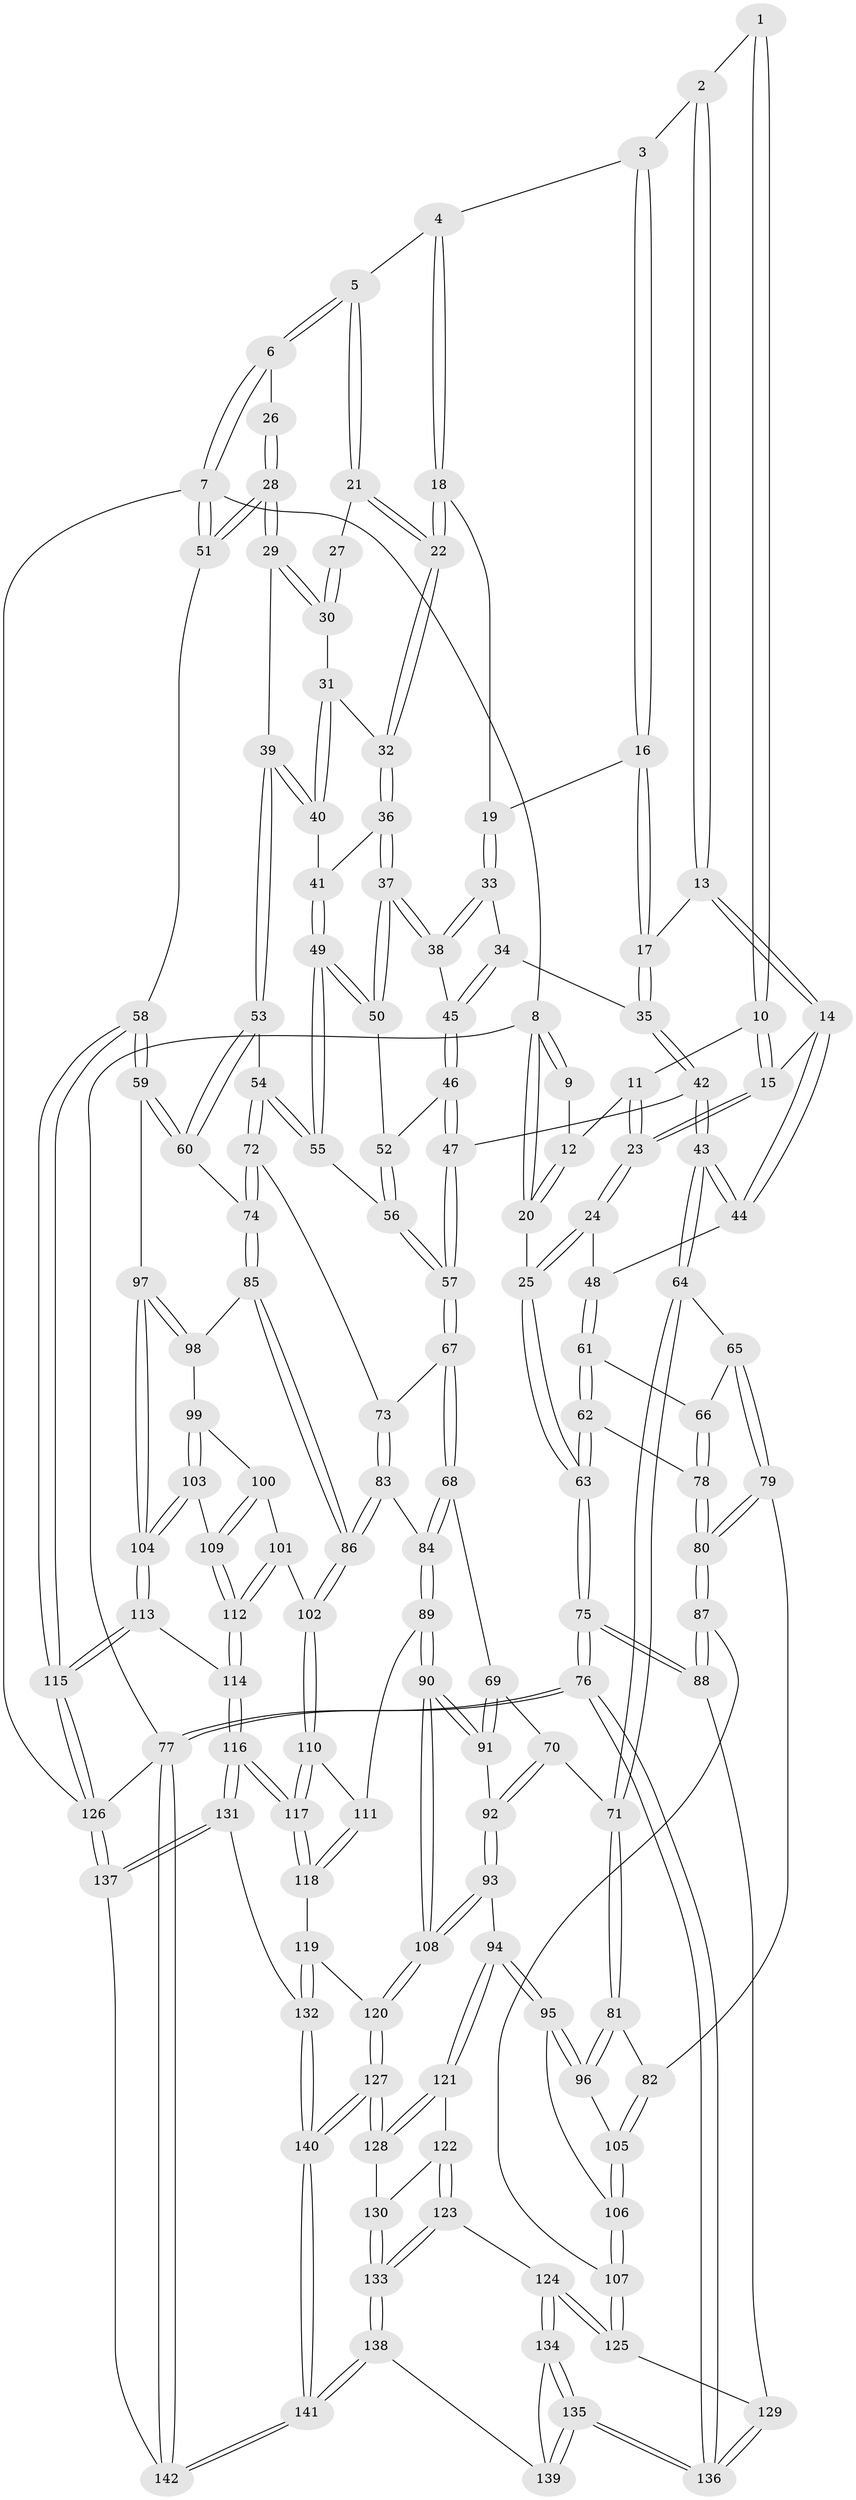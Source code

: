 // coarse degree distribution, {3: 0.13953488372093023, 4: 0.4418604651162791, 5: 0.3372093023255814, 7: 0.011627906976744186, 2: 0.011627906976744186, 6: 0.05813953488372093}
// Generated by graph-tools (version 1.1) at 2025/24/03/03/25 07:24:36]
// undirected, 142 vertices, 352 edges
graph export_dot {
graph [start="1"]
  node [color=gray90,style=filled];
  1 [pos="+0.12845702673744602+0"];
  2 [pos="+0.23328015211690456+0"];
  3 [pos="+0.4966855754730204+0"];
  4 [pos="+0.5283090545655666+0"];
  5 [pos="+0.7185858865002497+0"];
  6 [pos="+1+0"];
  7 [pos="+1+0"];
  8 [pos="+0+0"];
  9 [pos="+0.016818720653840297+0"];
  10 [pos="+0.12279462327887455+0"];
  11 [pos="+0.064616579545167+0.06298901064203019"];
  12 [pos="+0.05640331131590006+0.052452404109658186"];
  13 [pos="+0.27714062606843864+0.11429637295398999"];
  14 [pos="+0.26547536460019333+0.1226754113313119"];
  15 [pos="+0.12696858646363554+0.16175987283936752"];
  16 [pos="+0.44556405091648316+0.06359583710435616"];
  17 [pos="+0.3542364780080227+0.13428741532021438"];
  18 [pos="+0.5528572035340003+0.08806881202034868"];
  19 [pos="+0.5257696438042913+0.11156829236542724"];
  20 [pos="+0+0.13225886192944777"];
  21 [pos="+0.7372972973741724+0"];
  22 [pos="+0.7202679813718189+0.030458631700510837"];
  23 [pos="+0.12664013318858677+0.16198479511215777"];
  24 [pos="+0.10952922396132801+0.18011690085378526"];
  25 [pos="+0+0.1462372157189129"];
  26 [pos="+0.9196342909049728+0.07561865090737674"];
  27 [pos="+0.8723441110023739+0.07878661990339175"];
  28 [pos="+1+0.21427305385778997"];
  29 [pos="+0.9352678050095808+0.2681208160314385"];
  30 [pos="+0.874801167211286+0.12307002802040629"];
  31 [pos="+0.8016942063449861+0.1842879138088393"];
  32 [pos="+0.7095480410504545+0.1278494756529054"];
  33 [pos="+0.5354750426697925+0.14612048431883717"];
  34 [pos="+0.397455215993191+0.1801088239561876"];
  35 [pos="+0.3774424893362799+0.1728010331700597"];
  36 [pos="+0.6970061023920602+0.14817196652093353"];
  37 [pos="+0.6456852366492707+0.20823389181623467"];
  38 [pos="+0.5568885933821824+0.1866118979484854"];
  39 [pos="+0.9227408907348001+0.2766158452932388"];
  40 [pos="+0.8513471218634432+0.24430955676360352"];
  41 [pos="+0.7783770681386359+0.2623212758737954"];
  42 [pos="+0.3659431970937312+0.347007375987588"];
  43 [pos="+0.3567744799943518+0.3533757209570592"];
  44 [pos="+0.2679900442550675+0.3045617937087843"];
  45 [pos="+0.4963621519081838+0.2364879858940757"];
  46 [pos="+0.49223519870796806+0.2720060068824309"];
  47 [pos="+0.4752982864259395+0.34114349978281777"];
  48 [pos="+0.13223183874017355+0.3233189979861559"];
  49 [pos="+0.720901486458859+0.3164726301991232"];
  50 [pos="+0.6469497874717589+0.2211714086950668"];
  51 [pos="+1+0.20258647374379696"];
  52 [pos="+0.6128325619532344+0.27618741622228565"];
  53 [pos="+0.8895107368276389+0.3522632781164254"];
  54 [pos="+0.7532984566425598+0.387893139805123"];
  55 [pos="+0.7298969678244244+0.35960717001818565"];
  56 [pos="+0.5690108343042729+0.3728865086607171"];
  57 [pos="+0.5452799924139413+0.39195420767293854"];
  58 [pos="+1+0.5553223047516987"];
  59 [pos="+0.9752952342415572+0.5367704563263618"];
  60 [pos="+0.9563701060998453+0.5234654252625088"];
  61 [pos="+0.12970957816200612+0.3290504294740161"];
  62 [pos="+0+0.45141238274232026"];
  63 [pos="+0+0.44534663317106193"];
  64 [pos="+0.32135694247032104+0.4724297448434693"];
  65 [pos="+0.23673448387297397+0.46575945374854105"];
  66 [pos="+0.22360469641299657+0.4581947128863322"];
  67 [pos="+0.5569258171511348+0.4860490589765968"];
  68 [pos="+0.5243344113217462+0.5272773444117513"];
  69 [pos="+0.5113953866998097+0.5338013022475224"];
  70 [pos="+0.3559557955471784+0.5317339562754829"];
  71 [pos="+0.3548103570097717+0.5312073771693755"];
  72 [pos="+0.7266536186634797+0.4978890329690542"];
  73 [pos="+0.6463854251214077+0.49644482232984455"];
  74 [pos="+0.7541911056227993+0.5347916127120307"];
  75 [pos="+0+0.8810207288348042"];
  76 [pos="+0+1"];
  77 [pos="+0+1"];
  78 [pos="+0.040058781983970074+0.5155595459118387"];
  79 [pos="+0.15440130333951807+0.5969040770899896"];
  80 [pos="+0.10125069058113796+0.5952425603071512"];
  81 [pos="+0.2874405065100638+0.6038637490249321"];
  82 [pos="+0.19594222915265022+0.6216556792525005"];
  83 [pos="+0.6399576318093745+0.6505312897872817"];
  84 [pos="+0.6195576504195915+0.6516785591622716"];
  85 [pos="+0.7494986958382207+0.5714719111572852"];
  86 [pos="+0.699588928591895+0.655062147053322"];
  87 [pos="+0.06310814873210524+0.7091875951415384"];
  88 [pos="+0+0.8083563674117654"];
  89 [pos="+0.5717581230681378+0.7147076448381167"];
  90 [pos="+0.48773900322196617+0.7314553775877523"];
  91 [pos="+0.49566097373450496+0.6411284375677339"];
  92 [pos="+0.3843017104556347+0.6291228112352258"];
  93 [pos="+0.4058160370858116+0.7229249332410185"];
  94 [pos="+0.3165403514752622+0.743894454618782"];
  95 [pos="+0.31024229335304+0.7381801538412931"];
  96 [pos="+0.29673909347277244+0.7048686985590064"];
  97 [pos="+0.899394655403803+0.6635925217252854"];
  98 [pos="+0.7582850446599642+0.5806482659438262"];
  99 [pos="+0.8013442297265241+0.647768143299307"];
  100 [pos="+0.7811851914273774+0.6918005572481911"];
  101 [pos="+0.7655069615858691+0.694322204379563"];
  102 [pos="+0.7059702560815383+0.6724957801283356"];
  103 [pos="+0.8456792104460006+0.6793078628785233"];
  104 [pos="+0.8983885688983624+0.6665687150949934"];
  105 [pos="+0.20062651364901568+0.6722520716005154"];
  106 [pos="+0.18140239695959715+0.7382687043287205"];
  107 [pos="+0.16037754675496235+0.7566536849588784"];
  108 [pos="+0.4699964214107924+0.7483173862894689"];
  109 [pos="+0.8220223692752469+0.6991002066188055"];
  110 [pos="+0.704037278518915+0.6911720527128924"];
  111 [pos="+0.6196700399423826+0.7595295276591307"];
  112 [pos="+0.8055722229960603+0.8019208306317298"];
  113 [pos="+0.9238806920202159+0.7591296830014028"];
  114 [pos="+0.8060447472393+0.8133351825989528"];
  115 [pos="+1+0.9877314998627401"];
  116 [pos="+0.7457671960650625+0.8874006376377178"];
  117 [pos="+0.7406736235031494+0.8792536232219665"];
  118 [pos="+0.6323092998332543+0.7896332916571742"];
  119 [pos="+0.5498619323901461+0.8225598032891362"];
  120 [pos="+0.47932858591647104+0.8290859743695567"];
  121 [pos="+0.31626135862407484+0.7450033766278252"];
  122 [pos="+0.2872539552941605+0.8078515342537231"];
  123 [pos="+0.2222137527011918+0.8470655080052925"];
  124 [pos="+0.2031820648858544+0.8435367541819996"];
  125 [pos="+0.17213788705415642+0.8213876267737605"];
  126 [pos="+1+1"];
  127 [pos="+0.46375047193748736+0.8988811798345177"];
  128 [pos="+0.3912364510961274+0.8683195058415124"];
  129 [pos="+0.1554415328650858+0.8303885089023272"];
  130 [pos="+0.33109228210736424+0.8592676771637704"];
  131 [pos="+0.7451803358197587+0.904642343454662"];
  132 [pos="+0.715607714221459+0.9052338968898604"];
  133 [pos="+0.2772702212967725+0.9358658648529458"];
  134 [pos="+0.16956806427350915+0.9341890159048408"];
  135 [pos="+0.02776220885856157+1"];
  136 [pos="+0+1"];
  137 [pos="+0.94679830650973+1"];
  138 [pos="+0.2818690527176437+0.96040622177011"];
  139 [pos="+0.27139808996412434+0.9603993206781208"];
  140 [pos="+0.46970130696648676+0.9341527941611493"];
  141 [pos="+0.40971579513225326+1"];
  142 [pos="+0.41313979191739636+1"];
  1 -- 2;
  1 -- 10;
  1 -- 10;
  2 -- 3;
  2 -- 13;
  2 -- 13;
  3 -- 4;
  3 -- 16;
  3 -- 16;
  4 -- 5;
  4 -- 18;
  4 -- 18;
  5 -- 6;
  5 -- 6;
  5 -- 21;
  5 -- 21;
  6 -- 7;
  6 -- 7;
  6 -- 26;
  7 -- 8;
  7 -- 51;
  7 -- 51;
  7 -- 126;
  8 -- 9;
  8 -- 9;
  8 -- 20;
  8 -- 20;
  8 -- 77;
  9 -- 12;
  10 -- 11;
  10 -- 15;
  10 -- 15;
  11 -- 12;
  11 -- 23;
  11 -- 23;
  12 -- 20;
  12 -- 20;
  13 -- 14;
  13 -- 14;
  13 -- 17;
  14 -- 15;
  14 -- 44;
  14 -- 44;
  15 -- 23;
  15 -- 23;
  16 -- 17;
  16 -- 17;
  16 -- 19;
  17 -- 35;
  17 -- 35;
  18 -- 19;
  18 -- 22;
  18 -- 22;
  19 -- 33;
  19 -- 33;
  20 -- 25;
  21 -- 22;
  21 -- 22;
  21 -- 27;
  22 -- 32;
  22 -- 32;
  23 -- 24;
  23 -- 24;
  24 -- 25;
  24 -- 25;
  24 -- 48;
  25 -- 63;
  25 -- 63;
  26 -- 28;
  26 -- 28;
  27 -- 30;
  27 -- 30;
  28 -- 29;
  28 -- 29;
  28 -- 51;
  28 -- 51;
  29 -- 30;
  29 -- 30;
  29 -- 39;
  30 -- 31;
  31 -- 32;
  31 -- 40;
  31 -- 40;
  32 -- 36;
  32 -- 36;
  33 -- 34;
  33 -- 38;
  33 -- 38;
  34 -- 35;
  34 -- 45;
  34 -- 45;
  35 -- 42;
  35 -- 42;
  36 -- 37;
  36 -- 37;
  36 -- 41;
  37 -- 38;
  37 -- 38;
  37 -- 50;
  37 -- 50;
  38 -- 45;
  39 -- 40;
  39 -- 40;
  39 -- 53;
  39 -- 53;
  40 -- 41;
  41 -- 49;
  41 -- 49;
  42 -- 43;
  42 -- 43;
  42 -- 47;
  43 -- 44;
  43 -- 44;
  43 -- 64;
  43 -- 64;
  44 -- 48;
  45 -- 46;
  45 -- 46;
  46 -- 47;
  46 -- 47;
  46 -- 52;
  47 -- 57;
  47 -- 57;
  48 -- 61;
  48 -- 61;
  49 -- 50;
  49 -- 50;
  49 -- 55;
  49 -- 55;
  50 -- 52;
  51 -- 58;
  52 -- 56;
  52 -- 56;
  53 -- 54;
  53 -- 60;
  53 -- 60;
  54 -- 55;
  54 -- 55;
  54 -- 72;
  54 -- 72;
  55 -- 56;
  56 -- 57;
  56 -- 57;
  57 -- 67;
  57 -- 67;
  58 -- 59;
  58 -- 59;
  58 -- 115;
  58 -- 115;
  59 -- 60;
  59 -- 60;
  59 -- 97;
  60 -- 74;
  61 -- 62;
  61 -- 62;
  61 -- 66;
  62 -- 63;
  62 -- 63;
  62 -- 78;
  63 -- 75;
  63 -- 75;
  64 -- 65;
  64 -- 71;
  64 -- 71;
  65 -- 66;
  65 -- 79;
  65 -- 79;
  66 -- 78;
  66 -- 78;
  67 -- 68;
  67 -- 68;
  67 -- 73;
  68 -- 69;
  68 -- 84;
  68 -- 84;
  69 -- 70;
  69 -- 91;
  69 -- 91;
  70 -- 71;
  70 -- 92;
  70 -- 92;
  71 -- 81;
  71 -- 81;
  72 -- 73;
  72 -- 74;
  72 -- 74;
  73 -- 83;
  73 -- 83;
  74 -- 85;
  74 -- 85;
  75 -- 76;
  75 -- 76;
  75 -- 88;
  75 -- 88;
  76 -- 77;
  76 -- 77;
  76 -- 136;
  76 -- 136;
  77 -- 142;
  77 -- 142;
  77 -- 126;
  78 -- 80;
  78 -- 80;
  79 -- 80;
  79 -- 80;
  79 -- 82;
  80 -- 87;
  80 -- 87;
  81 -- 82;
  81 -- 96;
  81 -- 96;
  82 -- 105;
  82 -- 105;
  83 -- 84;
  83 -- 86;
  83 -- 86;
  84 -- 89;
  84 -- 89;
  85 -- 86;
  85 -- 86;
  85 -- 98;
  86 -- 102;
  86 -- 102;
  87 -- 88;
  87 -- 88;
  87 -- 107;
  88 -- 129;
  89 -- 90;
  89 -- 90;
  89 -- 111;
  90 -- 91;
  90 -- 91;
  90 -- 108;
  90 -- 108;
  91 -- 92;
  92 -- 93;
  92 -- 93;
  93 -- 94;
  93 -- 108;
  93 -- 108;
  94 -- 95;
  94 -- 95;
  94 -- 121;
  94 -- 121;
  95 -- 96;
  95 -- 96;
  95 -- 106;
  96 -- 105;
  97 -- 98;
  97 -- 98;
  97 -- 104;
  97 -- 104;
  98 -- 99;
  99 -- 100;
  99 -- 103;
  99 -- 103;
  100 -- 101;
  100 -- 109;
  100 -- 109;
  101 -- 102;
  101 -- 112;
  101 -- 112;
  102 -- 110;
  102 -- 110;
  103 -- 104;
  103 -- 104;
  103 -- 109;
  104 -- 113;
  104 -- 113;
  105 -- 106;
  105 -- 106;
  106 -- 107;
  106 -- 107;
  107 -- 125;
  107 -- 125;
  108 -- 120;
  108 -- 120;
  109 -- 112;
  109 -- 112;
  110 -- 111;
  110 -- 117;
  110 -- 117;
  111 -- 118;
  111 -- 118;
  112 -- 114;
  112 -- 114;
  113 -- 114;
  113 -- 115;
  113 -- 115;
  114 -- 116;
  114 -- 116;
  115 -- 126;
  115 -- 126;
  116 -- 117;
  116 -- 117;
  116 -- 131;
  116 -- 131;
  117 -- 118;
  117 -- 118;
  118 -- 119;
  119 -- 120;
  119 -- 132;
  119 -- 132;
  120 -- 127;
  120 -- 127;
  121 -- 122;
  121 -- 128;
  121 -- 128;
  122 -- 123;
  122 -- 123;
  122 -- 130;
  123 -- 124;
  123 -- 133;
  123 -- 133;
  124 -- 125;
  124 -- 125;
  124 -- 134;
  124 -- 134;
  125 -- 129;
  126 -- 137;
  126 -- 137;
  127 -- 128;
  127 -- 128;
  127 -- 140;
  127 -- 140;
  128 -- 130;
  129 -- 136;
  129 -- 136;
  130 -- 133;
  130 -- 133;
  131 -- 132;
  131 -- 137;
  131 -- 137;
  132 -- 140;
  132 -- 140;
  133 -- 138;
  133 -- 138;
  134 -- 135;
  134 -- 135;
  134 -- 139;
  135 -- 136;
  135 -- 136;
  135 -- 139;
  135 -- 139;
  137 -- 142;
  138 -- 139;
  138 -- 141;
  138 -- 141;
  140 -- 141;
  140 -- 141;
  141 -- 142;
  141 -- 142;
}
